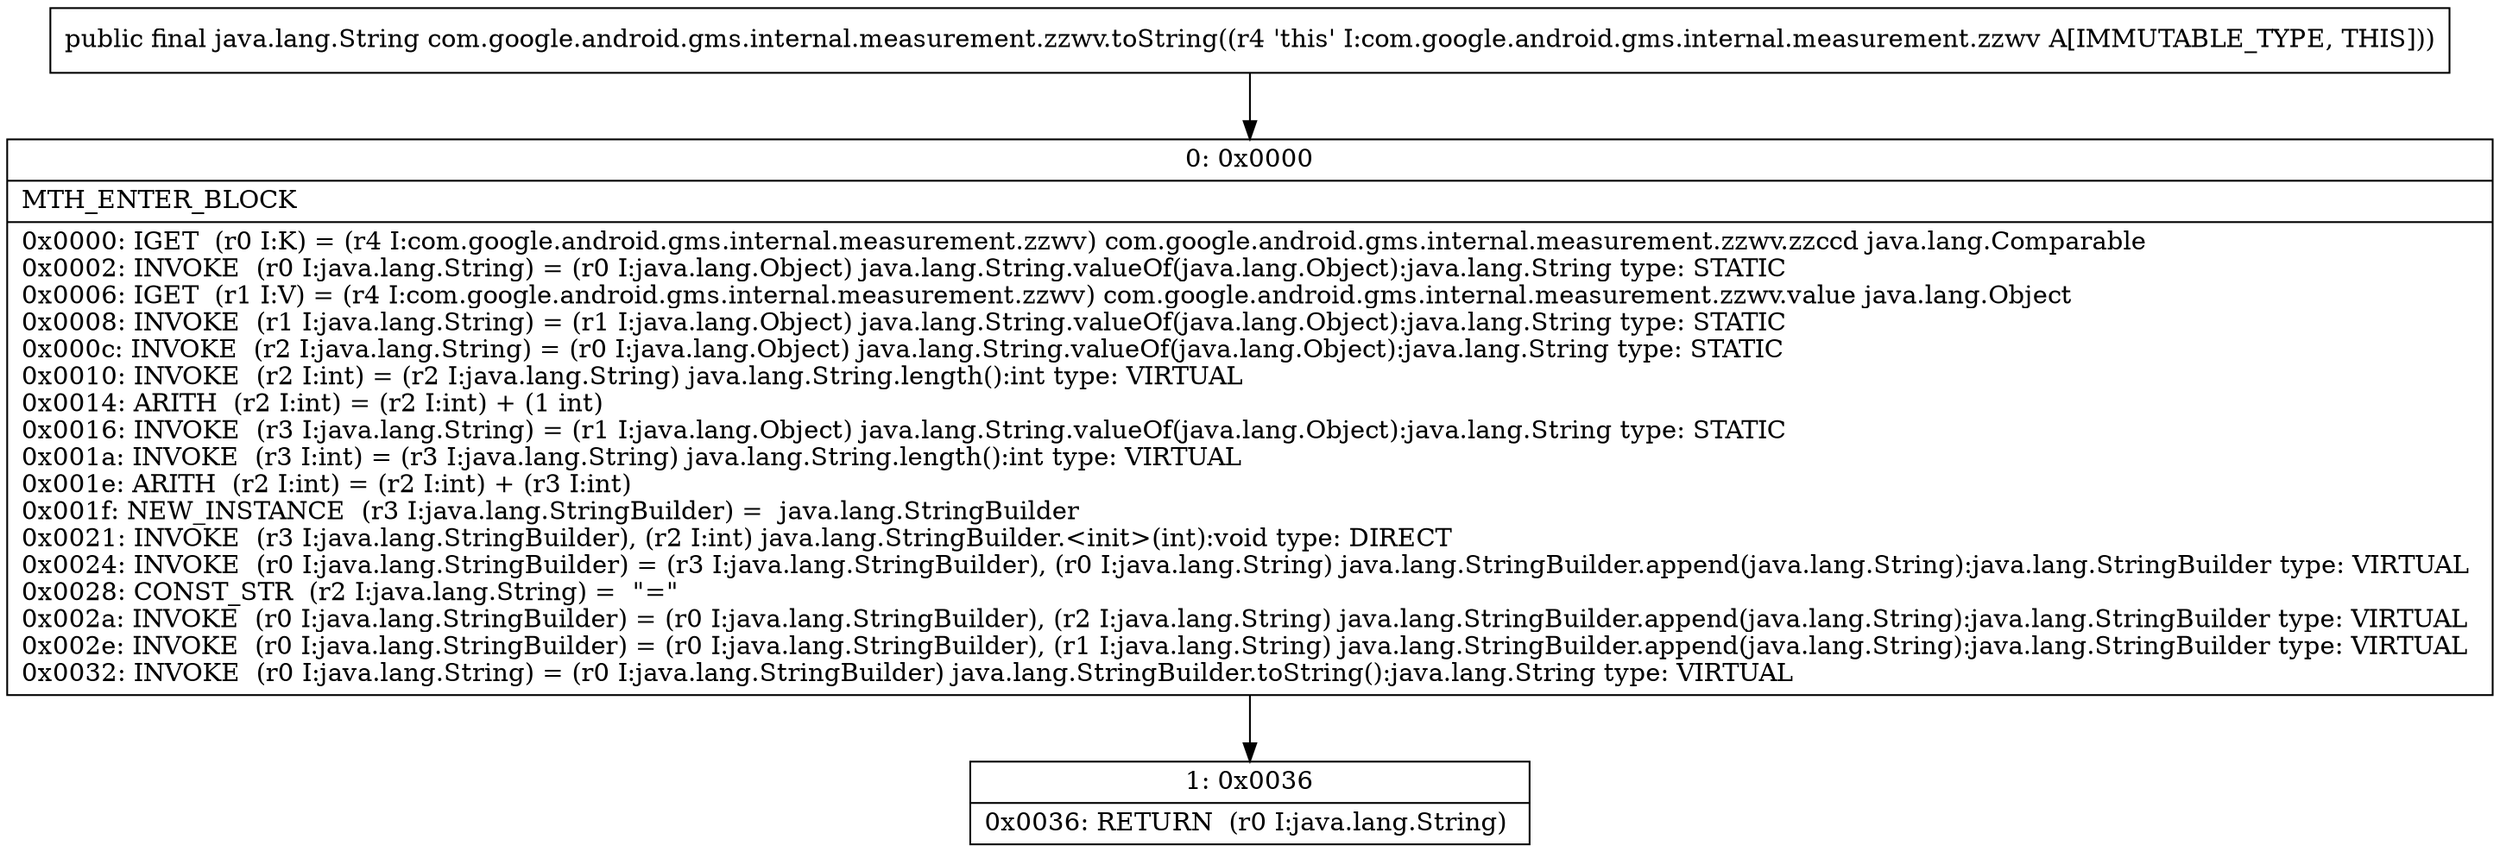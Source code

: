 digraph "CFG forcom.google.android.gms.internal.measurement.zzwv.toString()Ljava\/lang\/String;" {
Node_0 [shape=record,label="{0\:\ 0x0000|MTH_ENTER_BLOCK\l|0x0000: IGET  (r0 I:K) = (r4 I:com.google.android.gms.internal.measurement.zzwv) com.google.android.gms.internal.measurement.zzwv.zzccd java.lang.Comparable \l0x0002: INVOKE  (r0 I:java.lang.String) = (r0 I:java.lang.Object) java.lang.String.valueOf(java.lang.Object):java.lang.String type: STATIC \l0x0006: IGET  (r1 I:V) = (r4 I:com.google.android.gms.internal.measurement.zzwv) com.google.android.gms.internal.measurement.zzwv.value java.lang.Object \l0x0008: INVOKE  (r1 I:java.lang.String) = (r1 I:java.lang.Object) java.lang.String.valueOf(java.lang.Object):java.lang.String type: STATIC \l0x000c: INVOKE  (r2 I:java.lang.String) = (r0 I:java.lang.Object) java.lang.String.valueOf(java.lang.Object):java.lang.String type: STATIC \l0x0010: INVOKE  (r2 I:int) = (r2 I:java.lang.String) java.lang.String.length():int type: VIRTUAL \l0x0014: ARITH  (r2 I:int) = (r2 I:int) + (1 int) \l0x0016: INVOKE  (r3 I:java.lang.String) = (r1 I:java.lang.Object) java.lang.String.valueOf(java.lang.Object):java.lang.String type: STATIC \l0x001a: INVOKE  (r3 I:int) = (r3 I:java.lang.String) java.lang.String.length():int type: VIRTUAL \l0x001e: ARITH  (r2 I:int) = (r2 I:int) + (r3 I:int) \l0x001f: NEW_INSTANCE  (r3 I:java.lang.StringBuilder) =  java.lang.StringBuilder \l0x0021: INVOKE  (r3 I:java.lang.StringBuilder), (r2 I:int) java.lang.StringBuilder.\<init\>(int):void type: DIRECT \l0x0024: INVOKE  (r0 I:java.lang.StringBuilder) = (r3 I:java.lang.StringBuilder), (r0 I:java.lang.String) java.lang.StringBuilder.append(java.lang.String):java.lang.StringBuilder type: VIRTUAL \l0x0028: CONST_STR  (r2 I:java.lang.String) =  \"=\" \l0x002a: INVOKE  (r0 I:java.lang.StringBuilder) = (r0 I:java.lang.StringBuilder), (r2 I:java.lang.String) java.lang.StringBuilder.append(java.lang.String):java.lang.StringBuilder type: VIRTUAL \l0x002e: INVOKE  (r0 I:java.lang.StringBuilder) = (r0 I:java.lang.StringBuilder), (r1 I:java.lang.String) java.lang.StringBuilder.append(java.lang.String):java.lang.StringBuilder type: VIRTUAL \l0x0032: INVOKE  (r0 I:java.lang.String) = (r0 I:java.lang.StringBuilder) java.lang.StringBuilder.toString():java.lang.String type: VIRTUAL \l}"];
Node_1 [shape=record,label="{1\:\ 0x0036|0x0036: RETURN  (r0 I:java.lang.String) \l}"];
MethodNode[shape=record,label="{public final java.lang.String com.google.android.gms.internal.measurement.zzwv.toString((r4 'this' I:com.google.android.gms.internal.measurement.zzwv A[IMMUTABLE_TYPE, THIS])) }"];
MethodNode -> Node_0;
Node_0 -> Node_1;
}

